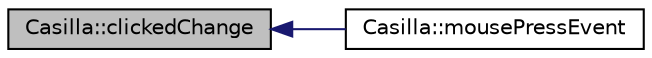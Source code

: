 digraph "Casilla::clickedChange"
{
  edge [fontname="Helvetica",fontsize="10",labelfontname="Helvetica",labelfontsize="10"];
  node [fontname="Helvetica",fontsize="10",shape=record];
  rankdir="LR";
  Node1 [label="Casilla::clickedChange",height=0.2,width=0.4,color="black", fillcolor="grey75", style="filled" fontcolor="black"];
  Node1 -> Node2 [dir="back",color="midnightblue",fontsize="10",style="solid",fontname="Helvetica"];
  Node2 [label="Casilla::mousePressEvent",height=0.2,width=0.4,color="black", fillcolor="white", style="filled",URL="$class_casilla.html#a70a5f5d3a7fedf57d02c0d56a07d5422"];
}

